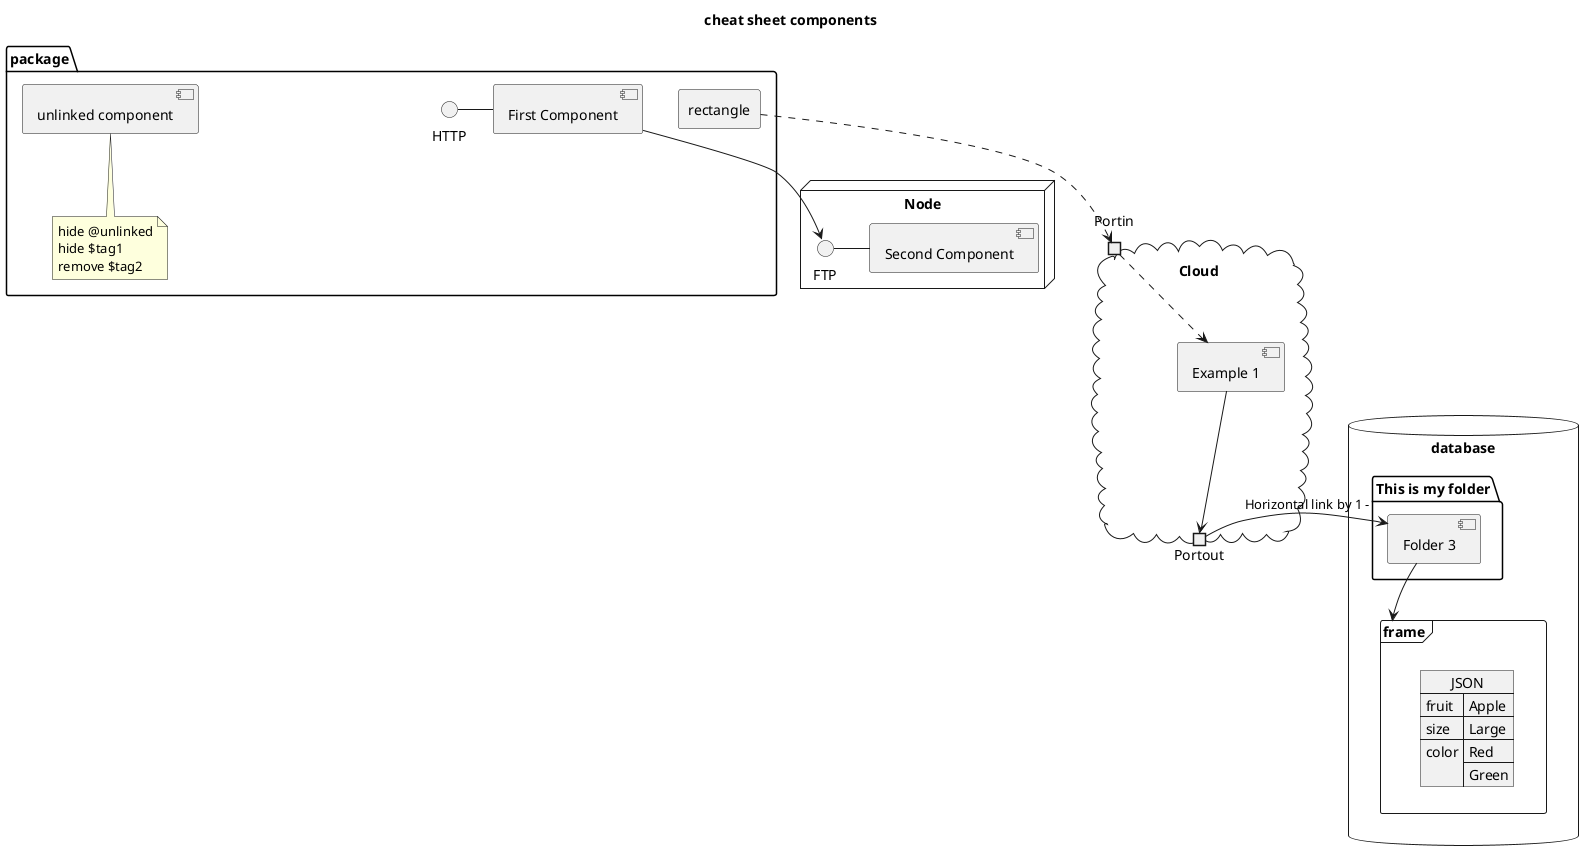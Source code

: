 @startuml

title cheat sheet components

package "package" {
  HTTP - [First Component]
  rectangle "rectangle" as 2ndComponent
  [Tagged Component] $tag1
  hide $tag1

  [Tagged Removed Component] $tag2
  remove $tag2
  [Tagged Removed Component] -- [Tagged Component]
  [unlinked component]
 note bottom of [unlinked component]
hide @unlinked
hide $tag1
remove $tag2
 end note
}

node "Node" {
  FTP - [Second Component]
  component "First Component"

}

cloud Cloud{
   portin Portin as port1
  [Example 1]
  portout Portout as port2
}


database "database" {
  folder "This is my folder" {
    [Folder 3]
  }
  frame "frame" {
     json JSON {
        "fruit":"Apple",
        "size":"Large",
        "color": ["Red", "Green"]
     }
  }
}


[First Component] --> FTP
2ndComponent ..> port1
port1 ..>   [Example 1]
[Example 1] --> port2
port2 -> [Folder 3] : Horizontal link by 1 -
[Folder 3] --> [frame]

@enduml
